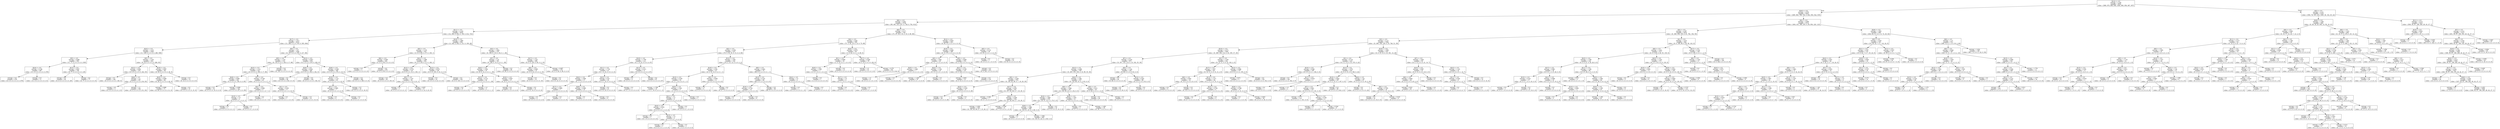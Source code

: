 digraph Tree {
node [shape=box] ;
0 [label="X[14] <= 0.5\nentropy = 3.169\nsamples = 8554\nvalue = [989, 970, 899, 956, 1000, 860, 956, 967, 957]"] ;
1 [label="X[20] <= 0.5\nentropy = 2.978\nsamples = 6452\nvalue = [489, 892, 798, 740, 0, 822, 854, 922, 935]"] ;
0 -> 1 [labeldistance=2.5, labelangle=45, headlabel="True"] ;
2 [label="X[8] <= 0.5\nentropy = 2.641\nsamples = 3738\nvalue = [85, 461, 413, 537, 0, 728, 0, 702, 812]"] ;
1 -> 2 ;
3 [label="X[11] <= 0.5\nentropy = 2.318\nsamples = 2976\nvalue = [14, 394, 0, 502, 0, 709, 0, 614, 743]"] ;
2 -> 3 ;
4 [label="X[17] <= 0.5\nentropy = 1.973\nsamples = 2074\nvalue = [11, 286, 0, 0, 0, 578, 0, 505, 694]"] ;
3 -> 4 ;
5 [label="X[23] <= 0.5\nentropy = 1.415\nsamples = 1026\nvalue = [11, 129, 0, 0, 0, 0, 0, 288, 598]"] ;
4 -> 5 ;
6 [label="X[5] <= 0.5\nentropy = 0.686\nsamples = 593\nvalue = [11, 77, 0, 0, 0, 0, 0, 0, 505]"] ;
5 -> 6 ;
7 [label="X[24] <= 0.5\nentropy = 0.156\nsamples = 487\nvalue = [11, 0, 0, 0, 0, 0, 0, 0, 476]"] ;
6 -> 7 ;
8 [label="entropy = 0.0\nsamples = 476\nvalue = [0, 0, 0, 0, 0, 0, 0, 0, 476]"] ;
7 -> 8 ;
9 [label="entropy = 0.0\nsamples = 11\nvalue = [11, 0, 0, 0, 0, 0, 0, 0, 0]"] ;
7 -> 9 ;
10 [label="X[13] <= 0.5\nentropy = 0.847\nsamples = 106\nvalue = [0, 77, 0, 0, 0, 0, 0, 0, 29]"] ;
6 -> 10 ;
11 [label="entropy = 0.0\nsamples = 29\nvalue = [0, 0, 0, 0, 0, 0, 0, 0, 29]"] ;
10 -> 11 ;
12 [label="entropy = 0.0\nsamples = 77\nvalue = [0, 77, 0, 0, 0, 0, 0, 0, 0]"] ;
10 -> 12 ;
13 [label="X[5] <= 0.5\nentropy = 1.235\nsamples = 433\nvalue = [0, 52, 0, 0, 0, 0, 0, 288, 93]"] ;
5 -> 13 ;
14 [label="X[12] <= 0.5\nentropy = 0.852\nsamples = 335\nvalue = [0, 0, 0, 0, 0, 0, 0, 242, 93]"] ;
13 -> 14 ;
15 [label="entropy = 0.0\nsamples = 148\nvalue = [0, 0, 0, 0, 0, 0, 0, 148, 0]"] ;
14 -> 15 ;
16 [label="X[26] <= 0.5\nentropy = 1.0\nsamples = 187\nvalue = [0, 0, 0, 0, 0, 0, 0, 94, 93]"] ;
14 -> 16 ;
17 [label="entropy = 0.0\nsamples = 3\nvalue = [0, 0, 0, 0, 0, 0, 0, 3, 0]"] ;
16 -> 17 ;
18 [label="entropy = 1.0\nsamples = 184\nvalue = [0, 0, 0, 0, 0, 0, 0, 91, 93]"] ;
16 -> 18 ;
19 [label="X[18] <= 0.5\nentropy = 0.997\nsamples = 98\nvalue = [0, 52, 0, 0, 0, 0, 0, 46, 0]"] ;
13 -> 19 ;
20 [label="X[25] <= 0.5\nentropy = 0.996\nsamples = 86\nvalue = [0, 40, 0, 0, 0, 0, 0, 46, 0]"] ;
19 -> 20 ;
21 [label="entropy = 0.988\nsamples = 71\nvalue = [0, 40, 0, 0, 0, 0, 0, 31, 0]"] ;
20 -> 21 ;
22 [label="entropy = 0.0\nsamples = 15\nvalue = [0, 0, 0, 0, 0, 0, 0, 15, 0]"] ;
20 -> 22 ;
23 [label="entropy = 0.0\nsamples = 12\nvalue = [0, 12, 0, 0, 0, 0, 0, 0, 0]"] ;
19 -> 23 ;
24 [label="X[0] <= 0.5\nentropy = 1.67\nsamples = 1048\nvalue = [0, 157, 0, 0, 0, 578, 0, 217, 96]"] ;
4 -> 24 ;
25 [label="X[5] <= 0.5\nentropy = 1.751\nsamples = 374\nvalue = [0, 153, 0, 0, 0, 108, 0, 17, 96]"] ;
24 -> 25 ;
26 [label="X[23] <= 0.5\nentropy = 1.312\nsamples = 221\nvalue = [0, 0, 0, 0, 0, 108, 0, 17, 96]"] ;
25 -> 26 ;
27 [label="X[26] <= 0.5\nentropy = 0.998\nsamples = 201\nvalue = [0, 0, 0, 0, 0, 106, 0, 0, 95]"] ;
26 -> 27 ;
28 [label="entropy = 0.0\nsamples = 19\nvalue = [0, 0, 0, 0, 0, 19, 0, 0, 0]"] ;
27 -> 28 ;
29 [label="entropy = 0.999\nsamples = 182\nvalue = [0, 0, 0, 0, 0, 87, 0, 0, 95]"] ;
27 -> 29 ;
30 [label="X[7] <= 0.5\nentropy = 0.748\nsamples = 20\nvalue = [0, 0, 0, 0, 0, 2, 0, 17, 1]"] ;
26 -> 30 ;
31 [label="X[2] <= 0.5\nentropy = 0.986\nsamples = 9\nvalue = [0, 0, 0, 0, 0, 1, 0, 7, 1]"] ;
30 -> 31 ;
32 [label="X[19] <= 0.5\nentropy = 1.0\nsamples = 2\nvalue = [0, 0, 0, 0, 0, 1, 0, 0, 1]"] ;
31 -> 32 ;
33 [label="entropy = 0.0\nsamples = 1\nvalue = [0, 0, 0, 0, 0, 0, 0, 0, 1]"] ;
32 -> 33 ;
34 [label="entropy = 0.0\nsamples = 1\nvalue = [0, 0, 0, 0, 0, 1, 0, 0, 0]"] ;
32 -> 34 ;
35 [label="entropy = 0.0\nsamples = 7\nvalue = [0, 0, 0, 0, 0, 0, 0, 7, 0]"] ;
31 -> 35 ;
36 [label="X[1] <= 0.5\nentropy = 0.439\nsamples = 11\nvalue = [0, 0, 0, 0, 0, 1, 0, 10, 0]"] ;
30 -> 36 ;
37 [label="entropy = 0.0\nsamples = 1\nvalue = [0, 0, 0, 0, 0, 1, 0, 0, 0]"] ;
36 -> 37 ;
38 [label="entropy = 0.0\nsamples = 10\nvalue = [0, 0, 0, 0, 0, 0, 0, 10, 0]"] ;
36 -> 38 ;
39 [label="entropy = 0.0\nsamples = 153\nvalue = [0, 153, 0, 0, 0, 0, 0, 0, 0]"] ;
25 -> 39 ;
40 [label="X[10] <= 0.5\nentropy = 0.927\nsamples = 674\nvalue = [0, 4, 0, 0, 0, 470, 0, 200, 0]"] ;
24 -> 40 ;
41 [label="X[26] <= 0.5\nentropy = 0.934\nsamples = 280\nvalue = [0, 0, 0, 0, 0, 98, 0, 182, 0]"] ;
40 -> 41 ;
42 [label="entropy = 0.0\nsamples = 98\nvalue = [0, 0, 0, 0, 0, 98, 0, 0, 0]"] ;
41 -> 42 ;
43 [label="entropy = 0.0\nsamples = 182\nvalue = [0, 0, 0, 0, 0, 0, 0, 182, 0]"] ;
41 -> 43 ;
44 [label="X[26] <= 0.5\nentropy = 0.349\nsamples = 394\nvalue = [0, 4, 0, 0, 0, 372, 0, 18, 0]"] ;
40 -> 44 ;
45 [label="X[19] <= 0.5\nentropy = 1.131\nsamples = 25\nvalue = [0, 4, 0, 0, 0, 3, 0, 18, 0]"] ;
44 -> 45 ;
46 [label="X[7] <= 0.5\nentropy = 0.985\nsamples = 7\nvalue = [0, 4, 0, 0, 0, 3, 0, 0, 0]"] ;
45 -> 46 ;
47 [label="entropy = 0.0\nsamples = 4\nvalue = [0, 4, 0, 0, 0, 0, 0, 0, 0]"] ;
46 -> 47 ;
48 [label="entropy = 0.0\nsamples = 3\nvalue = [0, 0, 0, 0, 0, 3, 0, 0, 0]"] ;
46 -> 48 ;
49 [label="entropy = 0.0\nsamples = 18\nvalue = [0, 0, 0, 0, 0, 0, 0, 18, 0]"] ;
45 -> 49 ;
50 [label="entropy = 0.0\nsamples = 369\nvalue = [0, 0, 0, 0, 0, 369, 0, 0, 0]"] ;
44 -> 50 ;
51 [label="X[18] <= 0.5\nentropy = 1.866\nsamples = 902\nvalue = [3, 108, 0, 502, 0, 131, 0, 109, 49]"] ;
3 -> 51 ;
52 [label="X[0] <= 0.5\nentropy = 1.135\nsamples = 532\nvalue = [3, 0, 0, 383, 0, 37, 0, 108, 1]"] ;
51 -> 52 ;
53 [label="X[6] <= 0.5\nentropy = 0.085\nsamples = 281\nvalue = [3, 0, 0, 278, 0, 0, 0, 0, 0]"] ;
52 -> 53 ;
54 [label="entropy = 0.0\nsamples = 3\nvalue = [3, 0, 0, 0, 0, 0, 0, 0, 0]"] ;
53 -> 54 ;
55 [label="entropy = 0.0\nsamples = 278\nvalue = [0, 0, 0, 278, 0, 0, 0, 0, 0]"] ;
53 -> 55 ;
56 [label="X[21] <= 0.5\nentropy = 1.488\nsamples = 251\nvalue = [0, 0, 0, 105, 0, 37, 0, 108, 1]"] ;
52 -> 56 ;
57 [label="X[12] <= 0.5\nentropy = 0.578\nsamples = 123\nvalue = [0, 0, 0, 0, 0, 14, 0, 108, 1]"] ;
56 -> 57 ;
58 [label="entropy = 0.0\nsamples = 85\nvalue = [0, 0, 0, 0, 0, 0, 0, 85, 0]"] ;
57 -> 58 ;
59 [label="X[5] <= 0.5\nentropy = 1.107\nsamples = 38\nvalue = [0, 0, 0, 0, 0, 14, 0, 23, 1]"] ;
57 -> 59 ;
60 [label="entropy = 0.0\nsamples = 1\nvalue = [0, 0, 0, 0, 0, 0, 0, 0, 1]"] ;
59 -> 60 ;
61 [label="entropy = 0.957\nsamples = 37\nvalue = [0, 0, 0, 0, 0, 14, 0, 23, 0]"] ;
59 -> 61 ;
62 [label="X[13] <= 0.5\nentropy = 0.679\nsamples = 128\nvalue = [0, 0, 0, 105, 0, 23, 0, 0, 0]"] ;
56 -> 62 ;
63 [label="entropy = 0.0\nsamples = 23\nvalue = [0, 0, 0, 0, 0, 23, 0, 0, 0]"] ;
62 -> 63 ;
64 [label="entropy = 0.0\nsamples = 105\nvalue = [0, 0, 0, 105, 0, 0, 0, 0, 0]"] ;
62 -> 64 ;
65 [label="X[3] <= 0.5\nentropy = 1.952\nsamples = 370\nvalue = [0, 108, 0, 119, 0, 94, 0, 1, 48]"] ;
51 -> 65 ;
66 [label="X[7] <= 0.5\nentropy = 1.23\nsamples = 161\nvalue = [0, 108, 0, 14, 0, 0, 0, 1, 38]"] ;
65 -> 66 ;
67 [label="X[24] <= 0.5\nentropy = 1.554\nsamples = 76\nvalue = [0, 23, 0, 14, 0, 0, 0, 1, 38]"] ;
66 -> 67 ;
68 [label="X[15] <= 0.5\nentropy = 0.172\nsamples = 39\nvalue = [0, 0, 0, 0, 0, 0, 0, 1, 38]"] ;
67 -> 68 ;
69 [label="entropy = 0.0\nsamples = 37\nvalue = [0, 0, 0, 0, 0, 0, 0, 0, 37]"] ;
68 -> 69 ;
70 [label="entropy = 1.0\nsamples = 2\nvalue = [0, 0, 0, 0, 0, 0, 0, 1, 1]"] ;
68 -> 70 ;
71 [label="X[16] <= 0.5\nentropy = 0.957\nsamples = 37\nvalue = [0, 23, 0, 14, 0, 0, 0, 0, 0]"] ;
67 -> 71 ;
72 [label="entropy = 0.0\nsamples = 23\nvalue = [0, 23, 0, 0, 0, 0, 0, 0, 0]"] ;
71 -> 72 ;
73 [label="entropy = 0.0\nsamples = 14\nvalue = [0, 0, 0, 14, 0, 0, 0, 0, 0]"] ;
71 -> 73 ;
74 [label="entropy = 0.0\nsamples = 85\nvalue = [0, 85, 0, 0, 0, 0, 0, 0, 0]"] ;
66 -> 74 ;
75 [label="X[17] <= 0.5\nentropy = 1.227\nsamples = 209\nvalue = [0, 0, 0, 105, 0, 94, 0, 0, 10]"] ;
65 -> 75 ;
76 [label="X[6] <= 0.5\nentropy = 0.885\nsamples = 33\nvalue = [0, 0, 0, 23, 0, 0, 0, 0, 10]"] ;
75 -> 76 ;
77 [label="entropy = 0.0\nsamples = 10\nvalue = [0, 0, 0, 0, 0, 0, 0, 0, 10]"] ;
76 -> 77 ;
78 [label="entropy = 0.0\nsamples = 23\nvalue = [0, 0, 0, 23, 0, 0, 0, 0, 0]"] ;
76 -> 78 ;
79 [label="entropy = 0.997\nsamples = 176\nvalue = [0, 0, 0, 82, 0, 94, 0, 0, 0]"] ;
75 -> 79 ;
80 [label="X[0] <= 0.5\nentropy = 2.117\nsamples = 762\nvalue = [71, 67, 413, 35, 0, 19, 0, 88, 69]"] ;
2 -> 80 ;
81 [label="X[4] <= 0.5\nentropy = 2.481\nsamples = 309\nvalue = [71, 3, 42, 35, 0, 14, 0, 75, 69]"] ;
80 -> 81 ;
82 [label="X[2] <= 0.5\nentropy = 2.258\nsamples = 214\nvalue = [70, 3, 18, 35, 0, 13, 0, 6, 69]"] ;
81 -> 82 ;
83 [label="X[18] <= 0.5\nentropy = 1.709\nsamples = 112\nvalue = [0, 1, 8, 23, 0, 9, 0, 4, 67]"] ;
82 -> 83 ;
84 [label="X[11] <= 0.5\nentropy = 1.734\nsamples = 41\nvalue = [0, 1, 4, 23, 0, 9, 0, 4, 0]"] ;
83 -> 84 ;
85 [label="X[22] <= 0.5\nentropy = 1.659\nsamples = 17\nvalue = [0, 1, 3, 0, 0, 9, 0, 4, 0]"] ;
84 -> 85 ;
86 [label="X[17] <= 0.5\nentropy = 0.985\nsamples = 7\nvalue = [0, 0, 3, 0, 0, 0, 0, 4, 0]"] ;
85 -> 86 ;
87 [label="entropy = 0.0\nsamples = 4\nvalue = [0, 0, 0, 0, 0, 0, 0, 4, 0]"] ;
86 -> 87 ;
88 [label="entropy = 0.0\nsamples = 3\nvalue = [0, 0, 3, 0, 0, 0, 0, 0, 0]"] ;
86 -> 88 ;
89 [label="X[26] <= 0.5\nentropy = 0.469\nsamples = 10\nvalue = [0, 1, 0, 0, 0, 9, 0, 0, 0]"] ;
85 -> 89 ;
90 [label="entropy = 0.0\nsamples = 1\nvalue = [0, 1, 0, 0, 0, 0, 0, 0, 0]"] ;
89 -> 90 ;
91 [label="entropy = 0.0\nsamples = 9\nvalue = [0, 0, 0, 0, 0, 9, 0, 0, 0]"] ;
89 -> 91 ;
92 [label="X[15] <= 0.5\nentropy = 0.25\nsamples = 24\nvalue = [0, 0, 1, 23, 0, 0, 0, 0, 0]"] ;
84 -> 92 ;
93 [label="entropy = 0.0\nsamples = 23\nvalue = [0, 0, 0, 23, 0, 0, 0, 0, 0]"] ;
92 -> 93 ;
94 [label="entropy = 0.0\nsamples = 1\nvalue = [0, 0, 1, 0, 0, 0, 0, 0, 0]"] ;
92 -> 94 ;
95 [label="X[13] <= 0.5\nentropy = 0.313\nsamples = 71\nvalue = [0, 0, 4, 0, 0, 0, 0, 0, 67]"] ;
83 -> 95 ;
96 [label="entropy = 0.0\nsamples = 4\nvalue = [0, 0, 4, 0, 0, 0, 0, 0, 0]"] ;
95 -> 96 ;
97 [label="entropy = 0.0\nsamples = 67\nvalue = [0, 0, 0, 0, 0, 0, 0, 0, 67]"] ;
95 -> 97 ;
98 [label="X[12] <= 0.5\nentropy = 1.581\nsamples = 102\nvalue = [70, 2, 10, 12, 0, 4, 0, 2, 2]"] ;
82 -> 98 ;
99 [label="X[19] <= 0.5\nentropy = 2.361\nsamples = 32\nvalue = [4, 2, 10, 10, 0, 4, 0, 1, 1]"] ;
98 -> 99 ;
100 [label="X[10] <= 0.5\nentropy = 2.239\nsamples = 21\nvalue = [2, 2, 1, 10, 0, 4, 0, 1, 1]"] ;
99 -> 100 ;
101 [label="entropy = 1.799\nsamples = 16\nvalue = [1, 0, 1, 10, 0, 2, 0, 1, 1]"] ;
100 -> 101 ;
102 [label="X[25] <= 0.5\nentropy = 1.522\nsamples = 5\nvalue = [1, 2, 0, 0, 0, 2, 0, 0, 0]"] ;
100 -> 102 ;
103 [label="X[21] <= 0.5\nentropy = 1.0\nsamples = 4\nvalue = [0, 2, 0, 0, 0, 2, 0, 0, 0]"] ;
102 -> 103 ;
104 [label="X[24] <= 0.5\nentropy = 0.918\nsamples = 3\nvalue = [0, 2, 0, 0, 0, 1, 0, 0, 0]"] ;
103 -> 104 ;
105 [label="entropy = 0.0\nsamples = 1\nvalue = [0, 1, 0, 0, 0, 0, 0, 0, 0]"] ;
104 -> 105 ;
106 [label="X[15] <= 0.5\nentropy = 1.0\nsamples = 2\nvalue = [0, 1, 0, 0, 0, 1, 0, 0, 0]"] ;
104 -> 106 ;
107 [label="entropy = 0.0\nsamples = 1\nvalue = [0, 0, 0, 0, 0, 1, 0, 0, 0]"] ;
106 -> 107 ;
108 [label="entropy = 0.0\nsamples = 1\nvalue = [0, 1, 0, 0, 0, 0, 0, 0, 0]"] ;
106 -> 108 ;
109 [label="entropy = 0.0\nsamples = 1\nvalue = [0, 0, 0, 0, 0, 1, 0, 0, 0]"] ;
103 -> 109 ;
110 [label="entropy = 0.0\nsamples = 1\nvalue = [1, 0, 0, 0, 0, 0, 0, 0, 0]"] ;
102 -> 110 ;
111 [label="X[5] <= 0.5\nentropy = 0.684\nsamples = 11\nvalue = [2, 0, 9, 0, 0, 0, 0, 0, 0]"] ;
99 -> 111 ;
112 [label="entropy = 1.0\nsamples = 4\nvalue = [2, 0, 2, 0, 0, 0, 0, 0, 0]"] ;
111 -> 112 ;
113 [label="entropy = 0.0\nsamples = 7\nvalue = [0, 0, 7, 0, 0, 0, 0, 0, 0]"] ;
111 -> 113 ;
114 [label="X[9] <= 0.5\nentropy = 0.402\nsamples = 70\nvalue = [66, 0, 0, 2, 0, 0, 0, 1, 1]"] ;
98 -> 114 ;
115 [label="X[10] <= 0.5\nentropy = 0.191\nsamples = 68\nvalue = [66, 0, 0, 2, 0, 0, 0, 0, 0]"] ;
114 -> 115 ;
116 [label="X[16] <= 0.5\nentropy = 0.722\nsamples = 10\nvalue = [8, 0, 0, 2, 0, 0, 0, 0, 0]"] ;
115 -> 116 ;
117 [label="entropy = 0.0\nsamples = 2\nvalue = [0, 0, 0, 2, 0, 0, 0, 0, 0]"] ;
116 -> 117 ;
118 [label="entropy = 0.0\nsamples = 8\nvalue = [8, 0, 0, 0, 0, 0, 0, 0, 0]"] ;
116 -> 118 ;
119 [label="entropy = 0.0\nsamples = 58\nvalue = [58, 0, 0, 0, 0, 0, 0, 0, 0]"] ;
115 -> 119 ;
120 [label="X[22] <= 0.5\nentropy = 1.0\nsamples = 2\nvalue = [0, 0, 0, 0, 0, 0, 0, 1, 1]"] ;
114 -> 120 ;
121 [label="entropy = 0.0\nsamples = 1\nvalue = [0, 0, 0, 0, 0, 0, 0, 1, 0]"] ;
120 -> 121 ;
122 [label="entropy = 0.0\nsamples = 1\nvalue = [0, 0, 0, 0, 0, 0, 0, 0, 1]"] ;
120 -> 122 ;
123 [label="X[24] <= 0.5\nentropy = 0.975\nsamples = 95\nvalue = [1, 0, 24, 0, 0, 1, 0, 69, 0]"] ;
81 -> 123 ;
124 [label="X[1] <= 0.5\nentropy = 0.669\nsamples = 16\nvalue = [1, 0, 14, 0, 0, 1, 0, 0, 0]"] ;
123 -> 124 ;
125 [label="X[25] <= 0.5\nentropy = 1.585\nsamples = 3\nvalue = [1, 0, 1, 0, 0, 1, 0, 0, 0]"] ;
124 -> 125 ;
126 [label="entropy = 0.0\nsamples = 1\nvalue = [1, 0, 0, 0, 0, 0, 0, 0, 0]"] ;
125 -> 126 ;
127 [label="X[17] <= 0.5\nentropy = 1.0\nsamples = 2\nvalue = [0, 0, 1, 0, 0, 1, 0, 0, 0]"] ;
125 -> 127 ;
128 [label="entropy = 0.0\nsamples = 1\nvalue = [0, 0, 1, 0, 0, 0, 0, 0, 0]"] ;
127 -> 128 ;
129 [label="entropy = 0.0\nsamples = 1\nvalue = [0, 0, 0, 0, 0, 1, 0, 0, 0]"] ;
127 -> 129 ;
130 [label="entropy = 0.0\nsamples = 13\nvalue = [0, 0, 13, 0, 0, 0, 0, 0, 0]"] ;
124 -> 130 ;
131 [label="X[17] <= 0.5\nentropy = 0.548\nsamples = 79\nvalue = [0, 0, 10, 0, 0, 0, 0, 69, 0]"] ;
123 -> 131 ;
132 [label="entropy = 1.0\nsamples = 10\nvalue = [0, 0, 5, 0, 0, 0, 0, 5, 0]"] ;
131 -> 132 ;
133 [label="entropy = 0.375\nsamples = 69\nvalue = [0, 0, 5, 0, 0, 0, 0, 64, 0]"] ;
131 -> 133 ;
134 [label="X[12] <= 0.5\nentropy = 0.854\nsamples = 453\nvalue = [0, 64, 371, 0, 0, 5, 0, 13, 0]"] ;
80 -> 134 ;
135 [label="X[19] <= 0.5\nentropy = 0.468\nsamples = 399\nvalue = [0, 11, 371, 0, 0, 4, 0, 13, 0]"] ;
134 -> 135 ;
136 [label="X[5] <= 0.5\nentropy = 1.661\nsamples = 25\nvalue = [0, 11, 1, 0, 0, 4, 0, 9, 0]"] ;
135 -> 136 ;
137 [label="X[25] <= 0.5\nentropy = 1.449\nsamples = 7\nvalue = [0, 0, 1, 0, 0, 3, 0, 3, 0]"] ;
136 -> 137 ;
138 [label="entropy = 1.0\nsamples = 6\nvalue = [0, 0, 0, 0, 0, 3, 0, 3, 0]"] ;
137 -> 138 ;
139 [label="entropy = 0.0\nsamples = 1\nvalue = [0, 0, 1, 0, 0, 0, 0, 0, 0]"] ;
137 -> 139 ;
140 [label="X[22] <= 0.5\nentropy = 1.194\nsamples = 18\nvalue = [0, 11, 0, 0, 0, 1, 0, 6, 0]"] ;
136 -> 140 ;
141 [label="entropy = 1.248\nsamples = 16\nvalue = [0, 9, 0, 0, 0, 1, 0, 6, 0]"] ;
140 -> 141 ;
142 [label="entropy = 0.0\nsamples = 2\nvalue = [0, 2, 0, 0, 0, 0, 0, 0, 0]"] ;
140 -> 142 ;
143 [label="X[5] <= 0.5\nentropy = 0.085\nsamples = 374\nvalue = [0, 0, 370, 0, 0, 0, 0, 4, 0]"] ;
135 -> 143 ;
144 [label="X[21] <= 0.5\nentropy = 0.195\nsamples = 133\nvalue = [0, 0, 129, 0, 0, 0, 0, 4, 0]"] ;
143 -> 144 ;
145 [label="entropy = 0.863\nsamples = 14\nvalue = [0, 0, 10, 0, 0, 0, 0, 4, 0]"] ;
144 -> 145 ;
146 [label="entropy = 0.0\nsamples = 119\nvalue = [0, 0, 119, 0, 0, 0, 0, 0, 0]"] ;
144 -> 146 ;
147 [label="entropy = 0.0\nsamples = 241\nvalue = [0, 0, 241, 0, 0, 0, 0, 0, 0]"] ;
143 -> 147 ;
148 [label="X[5] <= 0.5\nentropy = 0.133\nsamples = 54\nvalue = [0, 53, 0, 0, 0, 1, 0, 0, 0]"] ;
134 -> 148 ;
149 [label="entropy = 0.0\nsamples = 1\nvalue = [0, 0, 0, 0, 0, 1, 0, 0, 0]"] ;
148 -> 149 ;
150 [label="entropy = 0.0\nsamples = 53\nvalue = [0, 53, 0, 0, 0, 0, 0, 0, 0]"] ;
148 -> 150 ;
151 [label="X[2] <= 0.5\nentropy = 2.699\nsamples = 2714\nvalue = [404, 431, 385, 203, 0, 94, 854, 220, 123]"] ;
1 -> 151 ;
152 [label="X[4] <= 0.5\nentropy = 2.397\nsamples = 2034\nvalue = [0, 369, 354, 195, 0, 81, 782, 194, 59]"] ;
151 -> 152 ;
153 [label="X[3] <= 0.5\nentropy = 2.137\nsamples = 1566\nvalue = [0, 369, 159, 129, 0, 53, 746, 51, 59]"] ;
152 -> 153 ;
154 [label="X[10] <= 0.5\nentropy = 2.273\nsamples = 1092\nvalue = [0, 369, 144, 114, 0, 43, 355, 37, 30]"] ;
153 -> 154 ;
155 [label="X[7] <= 0.5\nentropy = 2.234\nsamples = 871\nvalue = [0, 357, 133, 114, 0, 10, 192, 35, 30]"] ;
154 -> 155 ;
156 [label="X[12] <= 0.5\nentropy = 2.286\nsamples = 709\nvalue = [0, 293, 133, 109, 0, 10, 99, 35, 30]"] ;
155 -> 156 ;
157 [label="X[0] <= 0.5\nentropy = 2.264\nsamples = 372\nvalue = [0, 159, 45, 86, 0, 7, 16, 29, 30]"] ;
156 -> 157 ;
158 [label="X[22] <= 0.5\nentropy = 0.345\nsamples = 31\nvalue = [0, 2, 0, 0, 0, 0, 0, 0, 29]"] ;
157 -> 158 ;
159 [label="entropy = 0.0\nsamples = 29\nvalue = [0, 0, 0, 0, 0, 0, 0, 0, 29]"] ;
158 -> 159 ;
160 [label="entropy = 0.0\nsamples = 2\nvalue = [0, 2, 0, 0, 0, 0, 0, 0, 0]"] ;
158 -> 160 ;
161 [label="X[17] <= 0.5\nentropy = 2.051\nsamples = 341\nvalue = [0, 157, 45, 86, 0, 7, 16, 29, 1]"] ;
157 -> 161 ;
162 [label="entropy = 0.592\nsamples = 7\nvalue = [0, 0, 1, 6, 0, 0, 0, 0, 0]"] ;
161 -> 162 ;
163 [label="X[22] <= 0.5\nentropy = 2.049\nsamples = 334\nvalue = [0, 157, 44, 80, 0, 7, 16, 29, 1]"] ;
161 -> 163 ;
164 [label="entropy = 2.062\nsamples = 326\nvalue = [0, 150, 44, 80, 0, 7, 15, 29, 1]"] ;
163 -> 164 ;
165 [label="entropy = 0.544\nsamples = 8\nvalue = [0, 7, 0, 0, 0, 0, 1, 0, 0]"] ;
163 -> 165 ;
166 [label="X[22] <= 0.5\nentropy = 1.961\nsamples = 337\nvalue = [0, 134, 88, 23, 0, 3, 83, 6, 0]"] ;
156 -> 166 ;
167 [label="X[9] <= 0.5\nentropy = 1.944\nsamples = 307\nvalue = [0, 134, 59, 23, 0, 3, 82, 6, 0]"] ;
166 -> 167 ;
168 [label="X[16] <= 0.5\nentropy = 1.965\nsamples = 276\nvalue = [0, 116, 51, 23, 0, 3, 78, 5, 0]"] ;
167 -> 168 ;
169 [label="X[26] <= 0.5\nentropy = 1.968\nsamples = 266\nvalue = [0, 116, 51, 23, 0, 3, 68, 5, 0]"] ;
168 -> 169 ;
170 [label="entropy = 0.0\nsamples = 1\nvalue = [0, 0, 0, 1, 0, 0, 0, 0, 0]"] ;
169 -> 170 ;
171 [label="entropy = 1.962\nsamples = 265\nvalue = [0, 116, 51, 22, 0, 3, 68, 5, 0]"] ;
169 -> 171 ;
172 [label="entropy = 0.0\nsamples = 10\nvalue = [0, 0, 0, 0, 0, 0, 10, 0, 0]"] ;
168 -> 172 ;
173 [label="X[26] <= 0.5\nentropy = 1.501\nsamples = 31\nvalue = [0, 18, 8, 0, 0, 0, 4, 1, 0]"] ;
167 -> 173 ;
174 [label="entropy = 0.0\nsamples = 1\nvalue = [0, 0, 1, 0, 0, 0, 0, 0, 0]"] ;
173 -> 174 ;
175 [label="entropy = 1.483\nsamples = 30\nvalue = [0, 18, 7, 0, 0, 0, 4, 1, 0]"] ;
173 -> 175 ;
176 [label="X[0] <= 0.5\nentropy = 0.211\nsamples = 30\nvalue = [0, 0, 29, 0, 0, 0, 1, 0, 0]"] ;
166 -> 176 ;
177 [label="entropy = 0.0\nsamples = 29\nvalue = [0, 0, 29, 0, 0, 0, 0, 0, 0]"] ;
176 -> 177 ;
178 [label="entropy = 0.0\nsamples = 1\nvalue = [0, 0, 0, 0, 0, 0, 1, 0, 0]"] ;
176 -> 178 ;
179 [label="X[0] <= 0.5\nentropy = 1.144\nsamples = 162\nvalue = [0, 64, 0, 5, 0, 0, 93, 0, 0]"] ;
155 -> 179 ;
180 [label="entropy = 0.0\nsamples = 64\nvalue = [0, 64, 0, 0, 0, 0, 0, 0, 0]"] ;
179 -> 180 ;
181 [label="X[12] <= 0.5\nentropy = 0.291\nsamples = 98\nvalue = [0, 0, 0, 5, 0, 0, 93, 0, 0]"] ;
179 -> 181 ;
182 [label="entropy = 0.0\nsamples = 93\nvalue = [0, 0, 0, 0, 0, 0, 93, 0, 0]"] ;
181 -> 182 ;
183 [label="entropy = 0.0\nsamples = 5\nvalue = [0, 0, 0, 5, 0, 0, 0, 0, 0]"] ;
181 -> 183 ;
184 [label="X[1] <= 0.5\nentropy = 1.239\nsamples = 221\nvalue = [0, 12, 11, 0, 0, 33, 163, 2, 0]"] ;
154 -> 184 ;
185 [label="X[17] <= 0.5\nentropy = 1.927\nsamples = 64\nvalue = [0, 12, 11, 0, 0, 31, 8, 2, 0]"] ;
184 -> 185 ;
186 [label="X[8] <= 0.5\nentropy = 0.991\nsamples = 18\nvalue = [0, 10, 0, 0, 0, 0, 8, 0, 0]"] ;
185 -> 186 ;
187 [label="entropy = 0.0\nsamples = 8\nvalue = [0, 0, 0, 0, 0, 0, 8, 0, 0]"] ;
186 -> 187 ;
188 [label="entropy = 0.0\nsamples = 10\nvalue = [0, 10, 0, 0, 0, 0, 0, 0, 0]"] ;
186 -> 188 ;
189 [label="X[13] <= 0.5\nentropy = 1.271\nsamples = 46\nvalue = [0, 2, 11, 0, 0, 31, 0, 2, 0]"] ;
185 -> 189 ;
190 [label="X[23] <= 0.5\nentropy = 0.764\nsamples = 9\nvalue = [0, 0, 7, 0, 0, 0, 0, 2, 0]"] ;
189 -> 190 ;
191 [label="entropy = 0.0\nsamples = 7\nvalue = [0, 0, 7, 0, 0, 0, 0, 0, 0]"] ;
190 -> 191 ;
192 [label="entropy = 0.0\nsamples = 2\nvalue = [0, 0, 0, 0, 0, 0, 0, 2, 0]"] ;
190 -> 192 ;
193 [label="X[26] <= 0.5\nentropy = 0.788\nsamples = 37\nvalue = [0, 2, 4, 0, 0, 31, 0, 0, 0]"] ;
189 -> 193 ;
194 [label="entropy = 0.0\nsamples = 1\nvalue = [0, 0, 0, 0, 0, 1, 0, 0, 0]"] ;
193 -> 194 ;
195 [label="entropy = 0.803\nsamples = 36\nvalue = [0, 2, 4, 0, 0, 30, 0, 0, 0]"] ;
193 -> 195 ;
196 [label="X[12] <= 0.5\nentropy = 0.098\nsamples = 157\nvalue = [0, 0, 0, 0, 0, 2, 155, 0, 0]"] ;
184 -> 196 ;
197 [label="entropy = 0.971\nsamples = 5\nvalue = [0, 0, 0, 0, 0, 2, 3, 0, 0]"] ;
196 -> 197 ;
198 [label="entropy = 0.0\nsamples = 152\nvalue = [0, 0, 0, 0, 0, 0, 152, 0, 0]"] ;
196 -> 198 ;
199 [label="X[16] <= 0.5\nentropy = 1.059\nsamples = 474\nvalue = [0, 0, 15, 15, 0, 10, 391, 14, 29]"] ;
153 -> 199 ;
200 [label="X[1] <= 0.5\nentropy = 0.719\nsamples = 419\nvalue = [0, 0, 2, 15, 0, 10, 370, 0, 22]"] ;
199 -> 200 ;
201 [label="X[10] <= 0.5\nentropy = 0.048\nsamples = 185\nvalue = [0, 0, 0, 0, 0, 1, 184, 0, 0]"] ;
200 -> 201 ;
202 [label="entropy = 0.0\nsamples = 182\nvalue = [0, 0, 0, 0, 0, 0, 182, 0, 0]"] ;
201 -> 202 ;
203 [label="X[17] <= 0.5\nentropy = 0.918\nsamples = 3\nvalue = [0, 0, 0, 0, 0, 1, 2, 0, 0]"] ;
201 -> 203 ;
204 [label="entropy = 0.0\nsamples = 1\nvalue = [0, 0, 0, 0, 0, 0, 1, 0, 0]"] ;
203 -> 204 ;
205 [label="entropy = 1.0\nsamples = 2\nvalue = [0, 0, 0, 0, 0, 1, 1, 0, 0]"] ;
203 -> 205 ;
206 [label="X[13] <= 0.5\nentropy = 1.078\nsamples = 234\nvalue = [0, 0, 2, 15, 0, 9, 186, 0, 22]"] ;
200 -> 206 ;
207 [label="X[10] <= 0.5\nentropy = 0.603\nsamples = 187\nvalue = [0, 0, 2, 15, 0, 3, 167, 0, 0]"] ;
206 -> 207 ;
208 [label="X[7] <= 0.5\nentropy = 0.821\nsamples = 121\nvalue = [0, 0, 2, 15, 0, 3, 101, 0, 0]"] ;
207 -> 208 ;
209 [label="entropy = 0.571\nsamples = 112\nvalue = [0, 0, 2, 8, 0, 1, 101, 0, 0]"] ;
208 -> 209 ;
210 [label="X[11] <= 0.5\nentropy = 0.764\nsamples = 9\nvalue = [0, 0, 0, 7, 0, 2, 0, 0, 0]"] ;
208 -> 210 ;
211 [label="entropy = 0.0\nsamples = 1\nvalue = [0, 0, 0, 0, 0, 1, 0, 0, 0]"] ;
210 -> 211 ;
212 [label="entropy = 0.544\nsamples = 8\nvalue = [0, 0, 0, 7, 0, 1, 0, 0, 0]"] ;
210 -> 212 ;
213 [label="entropy = 0.0\nsamples = 66\nvalue = [0, 0, 0, 0, 0, 0, 66, 0, 0]"] ;
207 -> 213 ;
214 [label="X[24] <= 0.5\nentropy = 1.42\nsamples = 47\nvalue = [0, 0, 0, 0, 0, 6, 19, 0, 22]"] ;
206 -> 214 ;
215 [label="entropy = 0.0\nsamples = 22\nvalue = [0, 0, 0, 0, 0, 0, 0, 0, 22]"] ;
214 -> 215 ;
216 [label="X[6] <= 0.5\nentropy = 0.795\nsamples = 25\nvalue = [0, 0, 0, 0, 0, 6, 19, 0, 0]"] ;
214 -> 216 ;
217 [label="entropy = 0.0\nsamples = 16\nvalue = [0, 0, 0, 0, 0, 0, 16, 0, 0]"] ;
216 -> 217 ;
218 [label="entropy = 0.918\nsamples = 9\nvalue = [0, 0, 0, 0, 0, 6, 3, 0, 0]"] ;
216 -> 218 ;
219 [label="X[7] <= 0.5\nentropy = 1.903\nsamples = 55\nvalue = [0, 0, 13, 0, 0, 0, 21, 14, 7]"] ;
199 -> 219 ;
220 [label="X[10] <= 0.5\nentropy = 0.967\nsamples = 33\nvalue = [0, 0, 13, 0, 0, 0, 20, 0, 0]"] ;
219 -> 220 ;
221 [label="X[6] <= 0.5\nentropy = 0.894\nsamples = 29\nvalue = [0, 0, 9, 0, 0, 0, 20, 0, 0]"] ;
220 -> 221 ;
222 [label="entropy = 0.931\nsamples = 26\nvalue = [0, 0, 9, 0, 0, 0, 17, 0, 0]"] ;
221 -> 222 ;
223 [label="entropy = 0.0\nsamples = 3\nvalue = [0, 0, 0, 0, 0, 0, 3, 0, 0]"] ;
221 -> 223 ;
224 [label="entropy = 0.0\nsamples = 4\nvalue = [0, 0, 4, 0, 0, 0, 0, 0, 0]"] ;
220 -> 224 ;
225 [label="X[23] <= 0.5\nentropy = 1.143\nsamples = 22\nvalue = [0, 0, 0, 0, 0, 0, 1, 14, 7]"] ;
219 -> 225 ;
226 [label="X[11] <= 0.5\nentropy = 0.544\nsamples = 8\nvalue = [0, 0, 0, 0, 0, 0, 1, 0, 7]"] ;
225 -> 226 ;
227 [label="entropy = 0.0\nsamples = 7\nvalue = [0, 0, 0, 0, 0, 0, 0, 0, 7]"] ;
226 -> 227 ;
228 [label="entropy = 0.0\nsamples = 1\nvalue = [0, 0, 0, 0, 0, 0, 1, 0, 0]"] ;
226 -> 228 ;
229 [label="entropy = 0.0\nsamples = 14\nvalue = [0, 0, 0, 0, 0, 0, 0, 14, 0]"] ;
225 -> 229 ;
230 [label="X[1] <= 0.5\nentropy = 1.975\nsamples = 468\nvalue = [0, 0, 195, 66, 0, 28, 36, 143, 0]"] ;
152 -> 230 ;
231 [label="X[8] <= 0.5\nentropy = 1.814\nsamples = 273\nvalue = [0, 0, 5, 66, 0, 28, 35, 139, 0]"] ;
230 -> 231 ;
232 [label="X[23] <= 0.5\nentropy = 1.788\nsamples = 102\nvalue = [0, 0, 0, 47, 0, 20, 26, 9, 0]"] ;
231 -> 232 ;
233 [label="X[17] <= 0.5\nentropy = 0.983\nsamples = 36\nvalue = [0, 0, 0, 1, 0, 9, 26, 0, 0]"] ;
232 -> 233 ;
234 [label="X[10] <= 0.5\nentropy = 0.323\nsamples = 17\nvalue = [0, 0, 0, 1, 0, 0, 16, 0, 0]"] ;
233 -> 234 ;
235 [label="entropy = 0.0\nsamples = 1\nvalue = [0, 0, 0, 1, 0, 0, 0, 0, 0]"] ;
234 -> 235 ;
236 [label="entropy = 0.0\nsamples = 16\nvalue = [0, 0, 0, 0, 0, 0, 16, 0, 0]"] ;
234 -> 236 ;
237 [label="X[21] <= 0.5\nentropy = 0.998\nsamples = 19\nvalue = [0, 0, 0, 0, 0, 9, 10, 0, 0]"] ;
233 -> 237 ;
238 [label="entropy = 0.0\nsamples = 8\nvalue = [0, 0, 0, 0, 0, 0, 8, 0, 0]"] ;
237 -> 238 ;
239 [label="X[10] <= 0.5\nentropy = 0.684\nsamples = 11\nvalue = [0, 0, 0, 0, 0, 9, 2, 0, 0]"] ;
237 -> 239 ;
240 [label="entropy = 0.0\nsamples = 2\nvalue = [0, 0, 0, 0, 0, 0, 2, 0, 0]"] ;
239 -> 240 ;
241 [label="entropy = 0.0\nsamples = 9\nvalue = [0, 0, 0, 0, 0, 9, 0, 0, 0]"] ;
239 -> 241 ;
242 [label="X[11] <= 0.5\nentropy = 1.186\nsamples = 66\nvalue = [0, 0, 0, 46, 0, 11, 0, 9, 0]"] ;
232 -> 242 ;
243 [label="entropy = 0.811\nsamples = 4\nvalue = [0, 0, 0, 0, 0, 3, 0, 1, 0]"] ;
242 -> 243 ;
244 [label="X[25] <= 0.5\nentropy = 1.082\nsamples = 62\nvalue = [0, 0, 0, 46, 0, 8, 0, 8, 0]"] ;
242 -> 244 ;
245 [label="X[16] <= 0.5\nentropy = 1.185\nsamples = 53\nvalue = [0, 0, 0, 37, 0, 8, 0, 8, 0]"] ;
244 -> 245 ;
246 [label="entropy = 1.198\nsamples = 52\nvalue = [0, 0, 0, 36, 0, 8, 0, 8, 0]"] ;
245 -> 246 ;
247 [label="entropy = 0.0\nsamples = 1\nvalue = [0, 0, 0, 1, 0, 0, 0, 0, 0]"] ;
245 -> 247 ;
248 [label="entropy = 0.0\nsamples = 9\nvalue = [0, 0, 0, 9, 0, 0, 0, 0, 0]"] ;
244 -> 248 ;
249 [label="X[23] <= 0.5\nentropy = 1.232\nsamples = 171\nvalue = [0, 0, 5, 19, 0, 8, 9, 130, 0]"] ;
231 -> 249 ;
250 [label="X[10] <= 0.5\nentropy = 0.961\nsamples = 13\nvalue = [0, 0, 0, 5, 0, 8, 0, 0, 0]"] ;
249 -> 250 ;
251 [label="entropy = 0.0\nsamples = 5\nvalue = [0, 0, 0, 5, 0, 0, 0, 0, 0]"] ;
250 -> 251 ;
252 [label="entropy = 0.0\nsamples = 8\nvalue = [0, 0, 0, 0, 0, 8, 0, 0, 0]"] ;
250 -> 252 ;
253 [label="X[25] <= 0.5\nentropy = 0.934\nsamples = 158\nvalue = [0, 0, 5, 14, 0, 0, 9, 130, 0]"] ;
249 -> 253 ;
254 [label="X[17] <= 0.5\nentropy = 0.684\nsamples = 150\nvalue = [0, 0, 0, 14, 0, 0, 6, 130, 0]"] ;
253 -> 254 ;
255 [label="entropy = 0.0\nsamples = 18\nvalue = [0, 0, 0, 0, 0, 0, 0, 18, 0]"] ;
254 -> 255 ;
256 [label="entropy = 0.747\nsamples = 132\nvalue = [0, 0, 0, 14, 0, 0, 6, 112, 0]"] ;
254 -> 256 ;
257 [label="entropy = 0.954\nsamples = 8\nvalue = [0, 0, 5, 0, 0, 0, 3, 0, 0]"] ;
253 -> 257 ;
258 [label="X[17] <= 0.5\nentropy = 0.191\nsamples = 195\nvalue = [0, 0, 190, 0, 0, 0, 1, 4, 0]"] ;
230 -> 258 ;
259 [label="X[8] <= 0.5\nentropy = 1.322\nsamples = 11\nvalue = [0, 0, 6, 0, 0, 0, 1, 4, 0]"] ;
258 -> 259 ;
260 [label="entropy = 0.0\nsamples = 1\nvalue = [0, 0, 0, 0, 0, 0, 1, 0, 0]"] ;
259 -> 260 ;
261 [label="X[23] <= 0.5\nentropy = 0.971\nsamples = 10\nvalue = [0, 0, 6, 0, 0, 0, 0, 4, 0]"] ;
259 -> 261 ;
262 [label="entropy = 0.0\nsamples = 1\nvalue = [0, 0, 1, 0, 0, 0, 0, 0, 0]"] ;
261 -> 262 ;
263 [label="entropy = 0.991\nsamples = 9\nvalue = [0, 0, 5, 0, 0, 0, 0, 4, 0]"] ;
261 -> 263 ;
264 [label="entropy = 0.0\nsamples = 184\nvalue = [0, 0, 184, 0, 0, 0, 0, 0, 0]"] ;
258 -> 264 ;
265 [label="X[26] <= 0.5\nentropy = 1.993\nsamples = 680\nvalue = [404, 62, 31, 8, 0, 13, 72, 26, 64]"] ;
151 -> 265 ;
266 [label="X[5] <= 0.5\nentropy = 2.505\nsamples = 167\nvalue = [15, 50, 22, 7, 0, 7, 42, 24, 0]"] ;
265 -> 266 ;
267 [label="X[21] <= 0.5\nentropy = 2.367\nsamples = 110\nvalue = [15, 0, 22, 7, 0, 7, 35, 24, 0]"] ;
266 -> 267 ;
268 [label="X[22] <= 0.5\nentropy = 2.041\nsamples = 92\nvalue = [0, 0, 22, 5, 0, 7, 34, 24, 0]"] ;
267 -> 268 ;
269 [label="X[9] <= 0.5\nentropy = 1.903\nsamples = 73\nvalue = [0, 0, 7, 5, 0, 5, 32, 24, 0]"] ;
268 -> 269 ;
270 [label="X[25] <= 0.5\nentropy = 1.967\nsamples = 22\nvalue = [0, 0, 1, 5, 0, 4, 2, 10, 0]"] ;
269 -> 270 ;
271 [label="X[4] <= 0.5\nentropy = 1.53\nsamples = 9\nvalue = [0, 0, 0, 0, 0, 4, 2, 3, 0]"] ;
270 -> 271 ;
272 [label="X[10] <= 0.5\nentropy = 0.918\nsamples = 6\nvalue = [0, 0, 0, 0, 0, 4, 2, 0, 0]"] ;
271 -> 272 ;
273 [label="entropy = 0.0\nsamples = 1\nvalue = [0, 0, 0, 0, 0, 0, 1, 0, 0]"] ;
272 -> 273 ;
274 [label="entropy = 0.722\nsamples = 5\nvalue = [0, 0, 0, 0, 0, 4, 1, 0, 0]"] ;
272 -> 274 ;
275 [label="entropy = 0.0\nsamples = 3\nvalue = [0, 0, 0, 0, 0, 0, 0, 3, 0]"] ;
271 -> 275 ;
276 [label="X[11] <= 0.5\nentropy = 1.296\nsamples = 13\nvalue = [0, 0, 1, 5, 0, 0, 0, 7, 0]"] ;
270 -> 276 ;
277 [label="entropy = 0.0\nsamples = 7\nvalue = [0, 0, 0, 0, 0, 0, 0, 7, 0]"] ;
276 -> 277 ;
278 [label="entropy = 0.65\nsamples = 6\nvalue = [0, 0, 1, 5, 0, 0, 0, 0, 0]"] ;
276 -> 278 ;
279 [label="X[13] <= 0.5\nentropy = 1.437\nsamples = 51\nvalue = [0, 0, 6, 0, 0, 1, 30, 14, 0]"] ;
269 -> 279 ;
280 [label="entropy = 0.0\nsamples = 4\nvalue = [0, 0, 0, 0, 0, 0, 4, 0, 0]"] ;
279 -> 280 ;
281 [label="entropy = 1.49\nsamples = 47\nvalue = [0, 0, 6, 0, 0, 1, 26, 14, 0]"] ;
279 -> 281 ;
282 [label="X[7] <= 0.5\nentropy = 0.953\nsamples = 19\nvalue = [0, 0, 15, 0, 0, 2, 2, 0, 0]"] ;
268 -> 282 ;
283 [label="entropy = 0.0\nsamples = 15\nvalue = [0, 0, 15, 0, 0, 0, 0, 0, 0]"] ;
282 -> 283 ;
284 [label="X[17] <= 0.5\nentropy = 1.0\nsamples = 4\nvalue = [0, 0, 0, 0, 0, 2, 2, 0, 0]"] ;
282 -> 284 ;
285 [label="entropy = 0.0\nsamples = 2\nvalue = [0, 0, 0, 0, 0, 0, 2, 0, 0]"] ;
284 -> 285 ;
286 [label="entropy = 0.0\nsamples = 2\nvalue = [0, 0, 0, 0, 0, 2, 0, 0, 0]"] ;
284 -> 286 ;
287 [label="X[16] <= 0.5\nentropy = 0.803\nsamples = 18\nvalue = [15, 0, 0, 2, 0, 0, 1, 0, 0]"] ;
267 -> 287 ;
288 [label="X[11] <= 0.5\nentropy = 0.337\nsamples = 16\nvalue = [15, 0, 0, 0, 0, 0, 1, 0, 0]"] ;
287 -> 288 ;
289 [label="entropy = 0.371\nsamples = 14\nvalue = [13, 0, 0, 0, 0, 0, 1, 0, 0]"] ;
288 -> 289 ;
290 [label="entropy = 0.0\nsamples = 2\nvalue = [2, 0, 0, 0, 0, 0, 0, 0, 0]"] ;
288 -> 290 ;
291 [label="entropy = 0.0\nsamples = 2\nvalue = [0, 0, 0, 2, 0, 0, 0, 0, 0]"] ;
287 -> 291 ;
292 [label="X[11] <= 0.5\nentropy = 0.537\nsamples = 57\nvalue = [0, 50, 0, 0, 0, 0, 7, 0, 0]"] ;
266 -> 292 ;
293 [label="entropy = 0.556\nsamples = 54\nvalue = [0, 47, 0, 0, 0, 0, 7, 0, 0]"] ;
292 -> 293 ;
294 [label="entropy = 0.0\nsamples = 3\nvalue = [0, 3, 0, 0, 0, 0, 0, 0, 0]"] ;
292 -> 294 ;
295 [label="X[9] <= 0.5\nentropy = 1.27\nsamples = 513\nvalue = [389, 12, 9, 1, 0, 6, 30, 2, 64]"] ;
265 -> 295 ;
296 [label="X[8] <= 0.5\nentropy = 0.828\nsamples = 367\nvalue = [323, 11, 9, 1, 0, 3, 8, 2, 10]"] ;
295 -> 296 ;
297 [label="X[16] <= 0.5\nentropy = 1.939\nsamples = 46\nvalue = [25, 11, 0, 1, 0, 2, 2, 2, 3]"] ;
296 -> 297 ;
298 [label="X[12] <= 0.5\nentropy = 1.832\nsamples = 40\nvalue = [25, 6, 0, 1, 0, 2, 2, 2, 2]"] ;
297 -> 298 ;
299 [label="X[15] <= 0.5\nentropy = 2.333\nsamples = 26\nvalue = [11, 6, 0, 1, 0, 2, 2, 2, 2]"] ;
298 -> 299 ;
300 [label="entropy = 2.32\nsamples = 21\nvalue = [8, 6, 0, 1, 0, 2, 1, 1, 2]"] ;
299 -> 300 ;
301 [label="entropy = 1.371\nsamples = 5\nvalue = [3, 0, 0, 0, 0, 0, 1, 1, 0]"] ;
299 -> 301 ;
302 [label="entropy = 0.0\nsamples = 14\nvalue = [14, 0, 0, 0, 0, 0, 0, 0, 0]"] ;
298 -> 302 ;
303 [label="X[3] <= 0.5\nentropy = 0.65\nsamples = 6\nvalue = [0, 5, 0, 0, 0, 0, 0, 0, 1]"] ;
297 -> 303 ;
304 [label="entropy = 0.0\nsamples = 5\nvalue = [0, 5, 0, 0, 0, 0, 0, 0, 0]"] ;
303 -> 304 ;
305 [label="entropy = 0.0\nsamples = 1\nvalue = [0, 0, 0, 0, 0, 0, 0, 0, 1]"] ;
303 -> 305 ;
306 [label="X[15] <= 0.5\nentropy = 0.498\nsamples = 321\nvalue = [298, 0, 9, 0, 0, 1, 6, 0, 7]"] ;
296 -> 306 ;
307 [label="X[3] <= 0.5\nentropy = 0.308\nsamples = 308\nvalue = [295, 0, 6, 0, 0, 1, 0, 0, 6]"] ;
306 -> 307 ;
308 [label="X[21] <= 0.5\nentropy = 0.122\nsamples = 274\nvalue = [270, 0, 3, 0, 0, 1, 0, 0, 0]"] ;
307 -> 308 ;
309 [label="entropy = 0.0\nsamples = 270\nvalue = [270, 0, 0, 0, 0, 0, 0, 0, 0]"] ;
308 -> 309 ;
310 [label="entropy = 0.811\nsamples = 4\nvalue = [0, 0, 3, 0, 0, 1, 0, 0, 0]"] ;
308 -> 310 ;
311 [label="entropy = 1.077\nsamples = 34\nvalue = [25, 0, 3, 0, 0, 0, 0, 0, 6]"] ;
307 -> 311 ;
312 [label="entropy = 1.776\nsamples = 13\nvalue = [3, 0, 3, 0, 0, 0, 6, 0, 1]"] ;
306 -> 312 ;
313 [label="entropy = 1.624\nsamples = 146\nvalue = [66, 1, 0, 0, 0, 3, 22, 0, 54]"] ;
295 -> 313 ;
314 [label="X[2] <= 0.5\nentropy = 2.231\nsamples = 2102\nvalue = [500, 78, 101, 216, 1000, 38, 102, 45, 22]"] ;
0 -> 314 [labeldistance=2.5, labelangle=-45, headlabel="False"] ;
315 [label="X[26] <= 0.5\nentropy = 1.582\nsamples = 692\nvalue = [0, 28, 34, 20, 500, 12, 59, 18, 21]"] ;
314 -> 315 ;
316 [label="X[8] <= 0.5\nentropy = 2.663\nsamples = 92\nvalue = [0, 14, 17, 14, 22, 7, 14, 4, 0]"] ;
315 -> 316 ;
317 [label="X[11] <= 0.5\nentropy = 2.373\nsamples = 63\nvalue = [0, 14, 0, 8, 22, 7, 8, 4, 0]"] ;
316 -> 317 ;
318 [label="X[9] <= 0.5\nentropy = 1.685\nsamples = 41\nvalue = [0, 11, 0, 0, 21, 6, 0, 3, 0]"] ;
317 -> 318 ;
319 [label="X[5] <= 0.5\nentropy = 1.116\nsamples = 21\nvalue = [0, 0, 0, 0, 14, 6, 0, 1, 0]"] ;
318 -> 319 ;
320 [label="X[15] <= 0.5\nentropy = 0.391\nsamples = 13\nvalue = [0, 0, 0, 0, 12, 0, 0, 1, 0]"] ;
319 -> 320 ;
321 [label="entropy = 0.0\nsamples = 10\nvalue = [0, 0, 0, 0, 10, 0, 0, 0, 0]"] ;
320 -> 321 ;
322 [label="X[1] <= 0.5\nentropy = 0.918\nsamples = 3\nvalue = [0, 0, 0, 0, 2, 0, 0, 1, 0]"] ;
320 -> 322 ;
323 [label="entropy = 1.0\nsamples = 2\nvalue = [0, 0, 0, 0, 1, 0, 0, 1, 0]"] ;
322 -> 323 ;
324 [label="entropy = 0.0\nsamples = 1\nvalue = [0, 0, 0, 0, 1, 0, 0, 0, 0]"] ;
322 -> 324 ;
325 [label="X[23] <= 0.5\nentropy = 0.811\nsamples = 8\nvalue = [0, 0, 0, 0, 2, 6, 0, 0, 0]"] ;
319 -> 325 ;
326 [label="entropy = 0.0\nsamples = 2\nvalue = [0, 0, 0, 0, 2, 0, 0, 0, 0]"] ;
325 -> 326 ;
327 [label="entropy = 0.0\nsamples = 6\nvalue = [0, 0, 0, 0, 0, 6, 0, 0, 0]"] ;
325 -> 327 ;
328 [label="X[19] <= 0.5\nentropy = 1.337\nsamples = 20\nvalue = [0, 11, 0, 0, 7, 0, 0, 2, 0]"] ;
318 -> 328 ;
329 [label="entropy = 0.0\nsamples = 7\nvalue = [0, 7, 0, 0, 0, 0, 0, 0, 0]"] ;
328 -> 329 ;
330 [label="X[23] <= 0.5\nentropy = 1.42\nsamples = 13\nvalue = [0, 4, 0, 0, 7, 0, 0, 2, 0]"] ;
328 -> 330 ;
331 [label="X[3] <= 0.5\nentropy = 0.863\nsamples = 7\nvalue = [0, 2, 0, 0, 5, 0, 0, 0, 0]"] ;
330 -> 331 ;
332 [label="entropy = 0.918\nsamples = 6\nvalue = [0, 2, 0, 0, 4, 0, 0, 0, 0]"] ;
331 -> 332 ;
333 [label="entropy = 0.0\nsamples = 1\nvalue = [0, 0, 0, 0, 1, 0, 0, 0, 0]"] ;
331 -> 333 ;
334 [label="entropy = 1.585\nsamples = 6\nvalue = [0, 2, 0, 0, 2, 0, 0, 2, 0]"] ;
330 -> 334 ;
335 [label="X[19] <= 0.5\nentropy = 2.061\nsamples = 22\nvalue = [0, 3, 0, 8, 1, 1, 8, 1, 0]"] ;
317 -> 335 ;
336 [label="X[25] <= 0.5\nentropy = 1.189\nsamples = 12\nvalue = [0, 3, 0, 0, 0, 1, 8, 0, 0]"] ;
335 -> 336 ;
337 [label="X[22] <= 0.5\nentropy = 0.811\nsamples = 4\nvalue = [0, 3, 0, 0, 0, 1, 0, 0, 0]"] ;
336 -> 337 ;
338 [label="entropy = 0.0\nsamples = 3\nvalue = [0, 3, 0, 0, 0, 0, 0, 0, 0]"] ;
337 -> 338 ;
339 [label="entropy = 0.0\nsamples = 1\nvalue = [0, 0, 0, 0, 0, 1, 0, 0, 0]"] ;
337 -> 339 ;
340 [label="entropy = 0.0\nsamples = 8\nvalue = [0, 0, 0, 0, 0, 0, 8, 0, 0]"] ;
336 -> 340 ;
341 [label="X[5] <= 0.5\nentropy = 0.922\nsamples = 10\nvalue = [0, 0, 0, 8, 1, 0, 0, 1, 0]"] ;
335 -> 341 ;
342 [label="X[23] <= 0.5\nentropy = 1.5\nsamples = 4\nvalue = [0, 0, 0, 2, 1, 0, 0, 1, 0]"] ;
341 -> 342 ;
343 [label="X[0] <= 0.5\nentropy = 0.918\nsamples = 3\nvalue = [0, 0, 0, 2, 1, 0, 0, 0, 0]"] ;
342 -> 343 ;
344 [label="entropy = 1.0\nsamples = 2\nvalue = [0, 0, 0, 1, 1, 0, 0, 0, 0]"] ;
343 -> 344 ;
345 [label="entropy = 0.0\nsamples = 1\nvalue = [0, 0, 0, 1, 0, 0, 0, 0, 0]"] ;
343 -> 345 ;
346 [label="entropy = 0.0\nsamples = 1\nvalue = [0, 0, 0, 0, 0, 0, 0, 1, 0]"] ;
342 -> 346 ;
347 [label="entropy = 0.0\nsamples = 6\nvalue = [0, 0, 0, 6, 0, 0, 0, 0, 0]"] ;
341 -> 347 ;
348 [label="X[21] <= 0.5\nentropy = 1.392\nsamples = 29\nvalue = [0, 0, 17, 6, 0, 0, 6, 0, 0]"] ;
316 -> 348 ;
349 [label="X[11] <= 0.5\nentropy = 0.828\nsamples = 23\nvalue = [0, 0, 17, 0, 0, 0, 6, 0, 0]"] ;
348 -> 349 ;
350 [label="entropy = 0.0\nsamples = 13\nvalue = [0, 0, 13, 0, 0, 0, 0, 0, 0]"] ;
349 -> 350 ;
351 [label="X[23] <= 0.5\nentropy = 0.971\nsamples = 10\nvalue = [0, 0, 4, 0, 0, 0, 6, 0, 0]"] ;
349 -> 351 ;
352 [label="entropy = 0.811\nsamples = 8\nvalue = [0, 0, 2, 0, 0, 0, 6, 0, 0]"] ;
351 -> 352 ;
353 [label="entropy = 0.0\nsamples = 2\nvalue = [0, 0, 2, 0, 0, 0, 0, 0, 0]"] ;
351 -> 353 ;
354 [label="entropy = 0.0\nsamples = 6\nvalue = [0, 0, 0, 6, 0, 0, 0, 0, 0]"] ;
348 -> 354 ;
355 [label="X[6] <= 0.5\nentropy = 1.233\nsamples = 600\nvalue = [0, 14, 17, 6, 478, 5, 45, 14, 21]"] ;
315 -> 355 ;
356 [label="X[9] <= 0.5\nentropy = 1.061\nsamples = 553\nvalue = [0, 14, 17, 6, 464, 3, 20, 13, 16]"] ;
355 -> 356 ;
357 [label="X[21] <= 0.5\nentropy = 0.748\nsamples = 502\nvalue = [0, 6, 15, 6, 450, 1, 9, 6, 9]"] ;
356 -> 357 ;
358 [label="X[18] <= 0.5\nentropy = 0.501\nsamples = 479\nvalue = [0, 2, 15, 5, 447, 1, 2, 6, 1]"] ;
357 -> 358 ;
359 [label="X[15] <= 0.5\nentropy = 0.228\nsamples = 452\nvalue = [0, 2, 4, 4, 440, 0, 2, 0, 0]"] ;
358 -> 359 ;
360 [label="X[0] <= 0.5\nentropy = 0.065\nsamples = 439\nvalue = [0, 2, 1, 0, 436, 0, 0, 0, 0]"] ;
359 -> 360 ;
361 [label="entropy = 0.0\nsamples = 342\nvalue = [0, 0, 0, 0, 342, 0, 0, 0, 0]"] ;
360 -> 361 ;
362 [label="X[22] <= 0.5\nentropy = 0.227\nsamples = 97\nvalue = [0, 2, 1, 0, 94, 0, 0, 0, 0]"] ;
360 -> 362 ;
363 [label="X[8] <= 0.5\nentropy = 0.185\nsamples = 71\nvalue = [0, 2, 0, 0, 69, 0, 0, 0, 0]"] ;
362 -> 363 ;
364 [label="entropy = 0.0\nsamples = 43\nvalue = [0, 0, 0, 0, 43, 0, 0, 0, 0]"] ;
363 -> 364 ;
365 [label="X[19] <= 0.5\nentropy = 0.371\nsamples = 28\nvalue = [0, 2, 0, 0, 26, 0, 0, 0, 0]"] ;
363 -> 365 ;
366 [label="entropy = 0.0\nsamples = 13\nvalue = [0, 0, 0, 0, 13, 0, 0, 0, 0]"] ;
365 -> 366 ;
367 [label="X[10] <= 0.5\nentropy = 0.567\nsamples = 15\nvalue = [0, 2, 0, 0, 13, 0, 0, 0, 0]"] ;
365 -> 367 ;
368 [label="entropy = 0.918\nsamples = 3\nvalue = [0, 1, 0, 0, 2, 0, 0, 0, 0]"] ;
367 -> 368 ;
369 [label="entropy = 0.414\nsamples = 12\nvalue = [0, 1, 0, 0, 11, 0, 0, 0, 0]"] ;
367 -> 369 ;
370 [label="X[11] <= 0.5\nentropy = 0.235\nsamples = 26\nvalue = [0, 0, 1, 0, 25, 0, 0, 0, 0]"] ;
362 -> 370 ;
371 [label="entropy = 0.544\nsamples = 8\nvalue = [0, 0, 1, 0, 7, 0, 0, 0, 0]"] ;
370 -> 371 ;
372 [label="entropy = 0.0\nsamples = 18\nvalue = [0, 0, 0, 0, 18, 0, 0, 0, 0]"] ;
370 -> 372 ;
373 [label="entropy = 1.95\nsamples = 13\nvalue = [0, 0, 3, 4, 4, 0, 2, 0, 0]"] ;
359 -> 373 ;
374 [label="X[15] <= 0.5\nentropy = 2.043\nsamples = 27\nvalue = [0, 0, 11, 1, 7, 1, 0, 6, 1]"] ;
358 -> 374 ;
375 [label="entropy = 2.07\nsamples = 26\nvalue = [0, 0, 10, 1, 7, 1, 0, 6, 1]"] ;
374 -> 375 ;
376 [label="entropy = 0.0\nsamples = 1\nvalue = [0, 0, 1, 0, 0, 0, 0, 0, 0]"] ;
374 -> 376 ;
377 [label="entropy = 2.071\nsamples = 23\nvalue = [0, 4, 0, 1, 3, 0, 7, 0, 8]"] ;
357 -> 377 ;
378 [label="X[5] <= 0.5\nentropy = 2.561\nsamples = 51\nvalue = [0, 8, 2, 0, 14, 2, 11, 7, 7]"] ;
356 -> 378 ;
379 [label="entropy = 0.0\nsamples = 1\nvalue = [0, 0, 1, 0, 0, 0, 0, 0, 0]"] ;
378 -> 379 ;
380 [label="X[8] <= 0.5\nentropy = 2.511\nsamples = 50\nvalue = [0, 8, 1, 0, 14, 2, 11, 7, 7]"] ;
378 -> 380 ;
381 [label="entropy = 0.0\nsamples = 1\nvalue = [0, 1, 0, 0, 0, 0, 0, 0, 0]"] ;
380 -> 381 ;
382 [label="entropy = 2.506\nsamples = 49\nvalue = [0, 7, 1, 0, 14, 2, 11, 7, 7]"] ;
380 -> 382 ;
383 [label="X[10] <= 0.5\nentropy = 1.661\nsamples = 47\nvalue = [0, 0, 0, 0, 14, 2, 25, 1, 5]"] ;
355 -> 383 ;
384 [label="entropy = 1.658\nsamples = 46\nvalue = [0, 0, 0, 0, 13, 2, 25, 1, 5]"] ;
383 -> 384 ;
385 [label="entropy = 0.0\nsamples = 1\nvalue = [0, 0, 0, 0, 1, 0, 0, 0, 0]"] ;
383 -> 385 ;
386 [label="X[11] <= 0.5\nentropy = 2.213\nsamples = 1410\nvalue = [500, 50, 67, 196, 500, 26, 43, 27, 1]"] ;
314 -> 386 ;
387 [label="X[10] <= 0.5\nentropy = 0.853\nsamples = 197\nvalue = [49, 0, 0, 0, 147, 0, 1, 0, 0]"] ;
386 -> 387 ;
388 [label="entropy = 0.0\nsamples = 1\nvalue = [0, 0, 0, 0, 1, 0, 0, 0, 0]"] ;
387 -> 388 ;
389 [label="entropy = 0.855\nsamples = 196\nvalue = [49, 0, 0, 0, 146, 0, 1, 0, 0]"] ;
387 -> 389 ;
390 [label="X[7] <= 0.5\nentropy = 2.312\nsamples = 1213\nvalue = [451, 50, 67, 196, 353, 26, 42, 27, 1]"] ;
386 -> 390 ;
391 [label="X[4] <= 0.5\nentropy = 2.355\nsamples = 1146\nvalue = [405, 50, 67, 196, 332, 26, 42, 27, 1]"] ;
390 -> 391 ;
392 [label="X[19] <= 0.5\nentropy = 2.384\nsamples = 1096\nvalue = [389, 50, 67, 196, 298, 26, 42, 27, 1]"] ;
391 -> 392 ;
393 [label="X[22] <= 0.5\nentropy = 2.413\nsamples = 1054\nvalue = [363, 50, 67, 196, 282, 26, 42, 27, 1]"] ;
392 -> 393 ;
394 [label="X[17] <= 0.5\nentropy = 2.434\nsamples = 1027\nvalue = [340, 50, 67, 196, 278, 26, 42, 27, 1]"] ;
393 -> 394 ;
395 [label="entropy = 1.0\nsamples = 26\nvalue = [13, 0, 0, 0, 13, 0, 0, 0, 0]"] ;
394 -> 395 ;
396 [label="X[26] <= 0.5\nentropy = 2.452\nsamples = 1001\nvalue = [327, 50, 67, 196, 265, 26, 42, 27, 1]"] ;
394 -> 396 ;
397 [label="entropy = 0.0\nsamples = 1\nvalue = [1, 0, 0, 0, 0, 0, 0, 0, 0]"] ;
396 -> 397 ;
398 [label="entropy = 2.453\nsamples = 1000\nvalue = [326, 50, 67, 196, 265, 26, 42, 27, 1]"] ;
396 -> 398 ;
399 [label="entropy = 0.605\nsamples = 27\nvalue = [23, 0, 0, 0, 4, 0, 0, 0, 0]"] ;
393 -> 399 ;
400 [label="entropy = 0.959\nsamples = 42\nvalue = [26, 0, 0, 0, 16, 0, 0, 0, 0]"] ;
392 -> 400 ;
401 [label="entropy = 0.904\nsamples = 50\nvalue = [16, 0, 0, 0, 34, 0, 0, 0, 0]"] ;
391 -> 401 ;
402 [label="entropy = 0.897\nsamples = 67\nvalue = [46, 0, 0, 0, 21, 0, 0, 0, 0]"] ;
390 -> 402 ;
}
